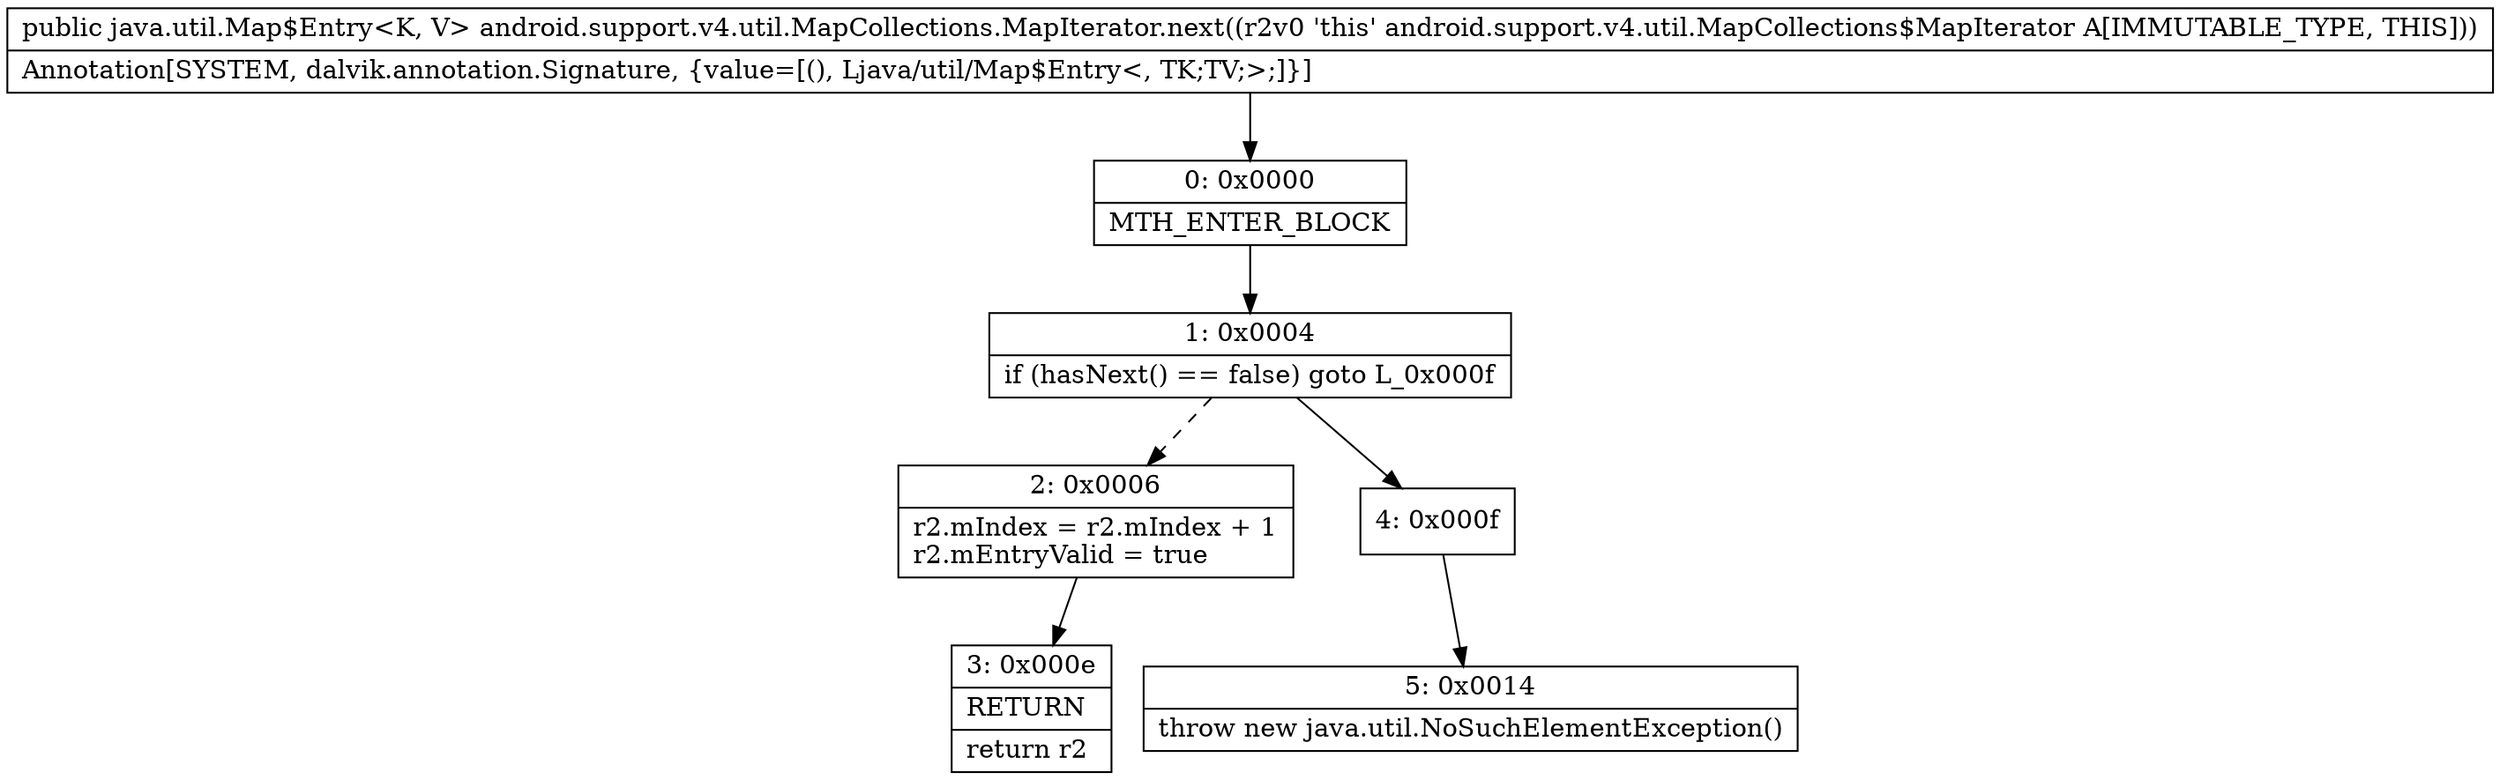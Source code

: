 digraph "CFG forandroid.support.v4.util.MapCollections.MapIterator.next()Ljava\/util\/Map$Entry;" {
Node_0 [shape=record,label="{0\:\ 0x0000|MTH_ENTER_BLOCK\l}"];
Node_1 [shape=record,label="{1\:\ 0x0004|if (hasNext() == false) goto L_0x000f\l}"];
Node_2 [shape=record,label="{2\:\ 0x0006|r2.mIndex = r2.mIndex + 1\lr2.mEntryValid = true\l}"];
Node_3 [shape=record,label="{3\:\ 0x000e|RETURN\l|return r2\l}"];
Node_4 [shape=record,label="{4\:\ 0x000f}"];
Node_5 [shape=record,label="{5\:\ 0x0014|throw new java.util.NoSuchElementException()\l}"];
MethodNode[shape=record,label="{public java.util.Map$Entry\<K, V\> android.support.v4.util.MapCollections.MapIterator.next((r2v0 'this' android.support.v4.util.MapCollections$MapIterator A[IMMUTABLE_TYPE, THIS]))  | Annotation[SYSTEM, dalvik.annotation.Signature, \{value=[(), Ljava\/util\/Map$Entry\<, TK;TV;\>;]\}]\l}"];
MethodNode -> Node_0;
Node_0 -> Node_1;
Node_1 -> Node_2[style=dashed];
Node_1 -> Node_4;
Node_2 -> Node_3;
Node_4 -> Node_5;
}

